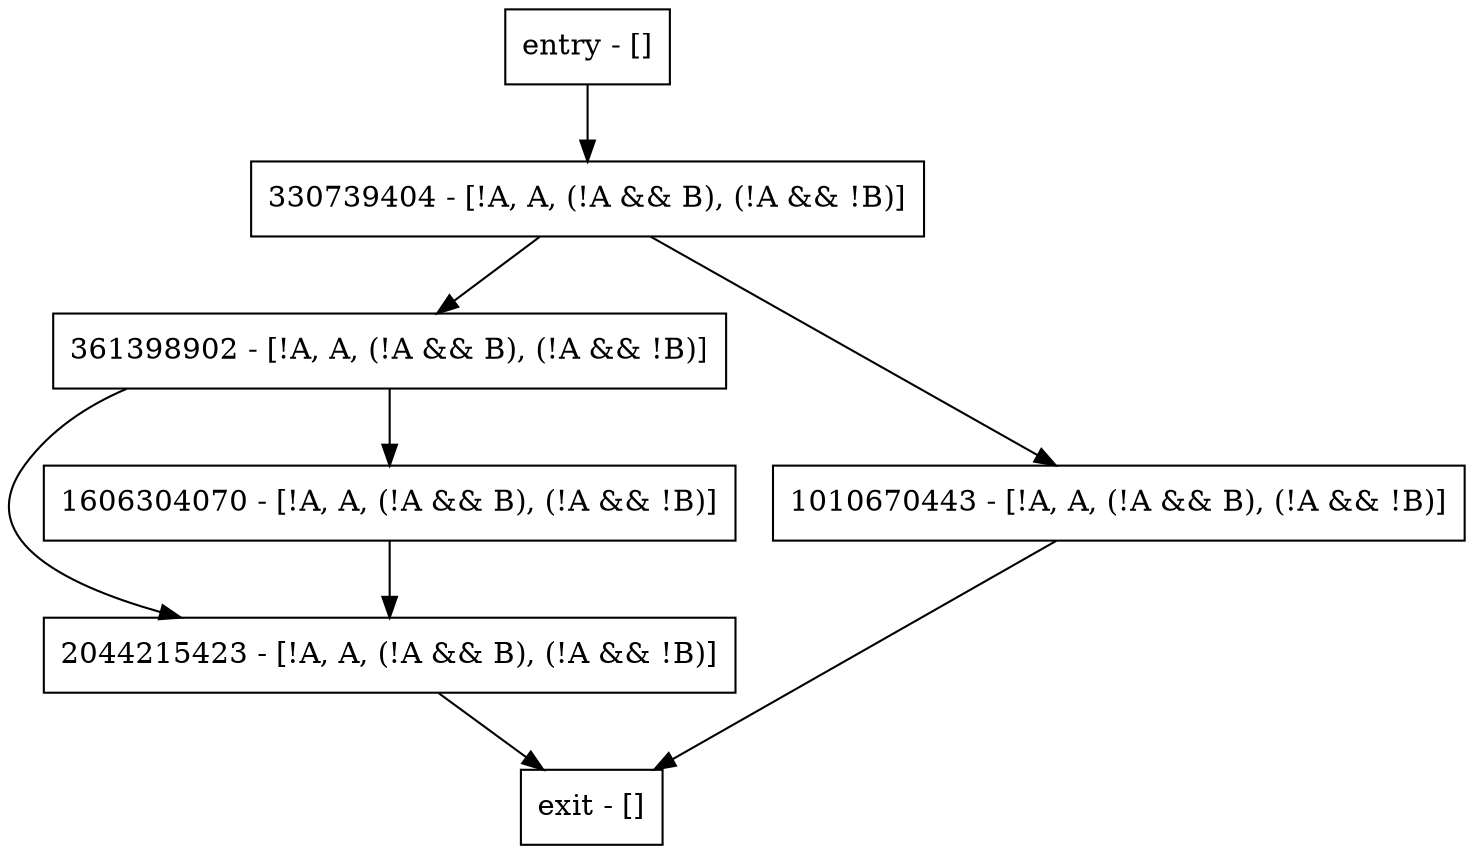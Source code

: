 digraph main {
node [shape=record];
361398902 [label="361398902 - [!A, A, (!A && B), (!A && !B)]"];
entry [label="entry - []"];
exit [label="exit - []"];
330739404 [label="330739404 - [!A, A, (!A && B), (!A && !B)]"];
2044215423 [label="2044215423 - [!A, A, (!A && B), (!A && !B)]"];
1606304070 [label="1606304070 - [!A, A, (!A && B), (!A && !B)]"];
1010670443 [label="1010670443 - [!A, A, (!A && B), (!A && !B)]"];
entry;
exit;
361398902 -> 2044215423;
361398902 -> 1606304070;
entry -> 330739404;
330739404 -> 361398902;
330739404 -> 1010670443;
2044215423 -> exit;
1606304070 -> 2044215423;
1010670443 -> exit;
}
